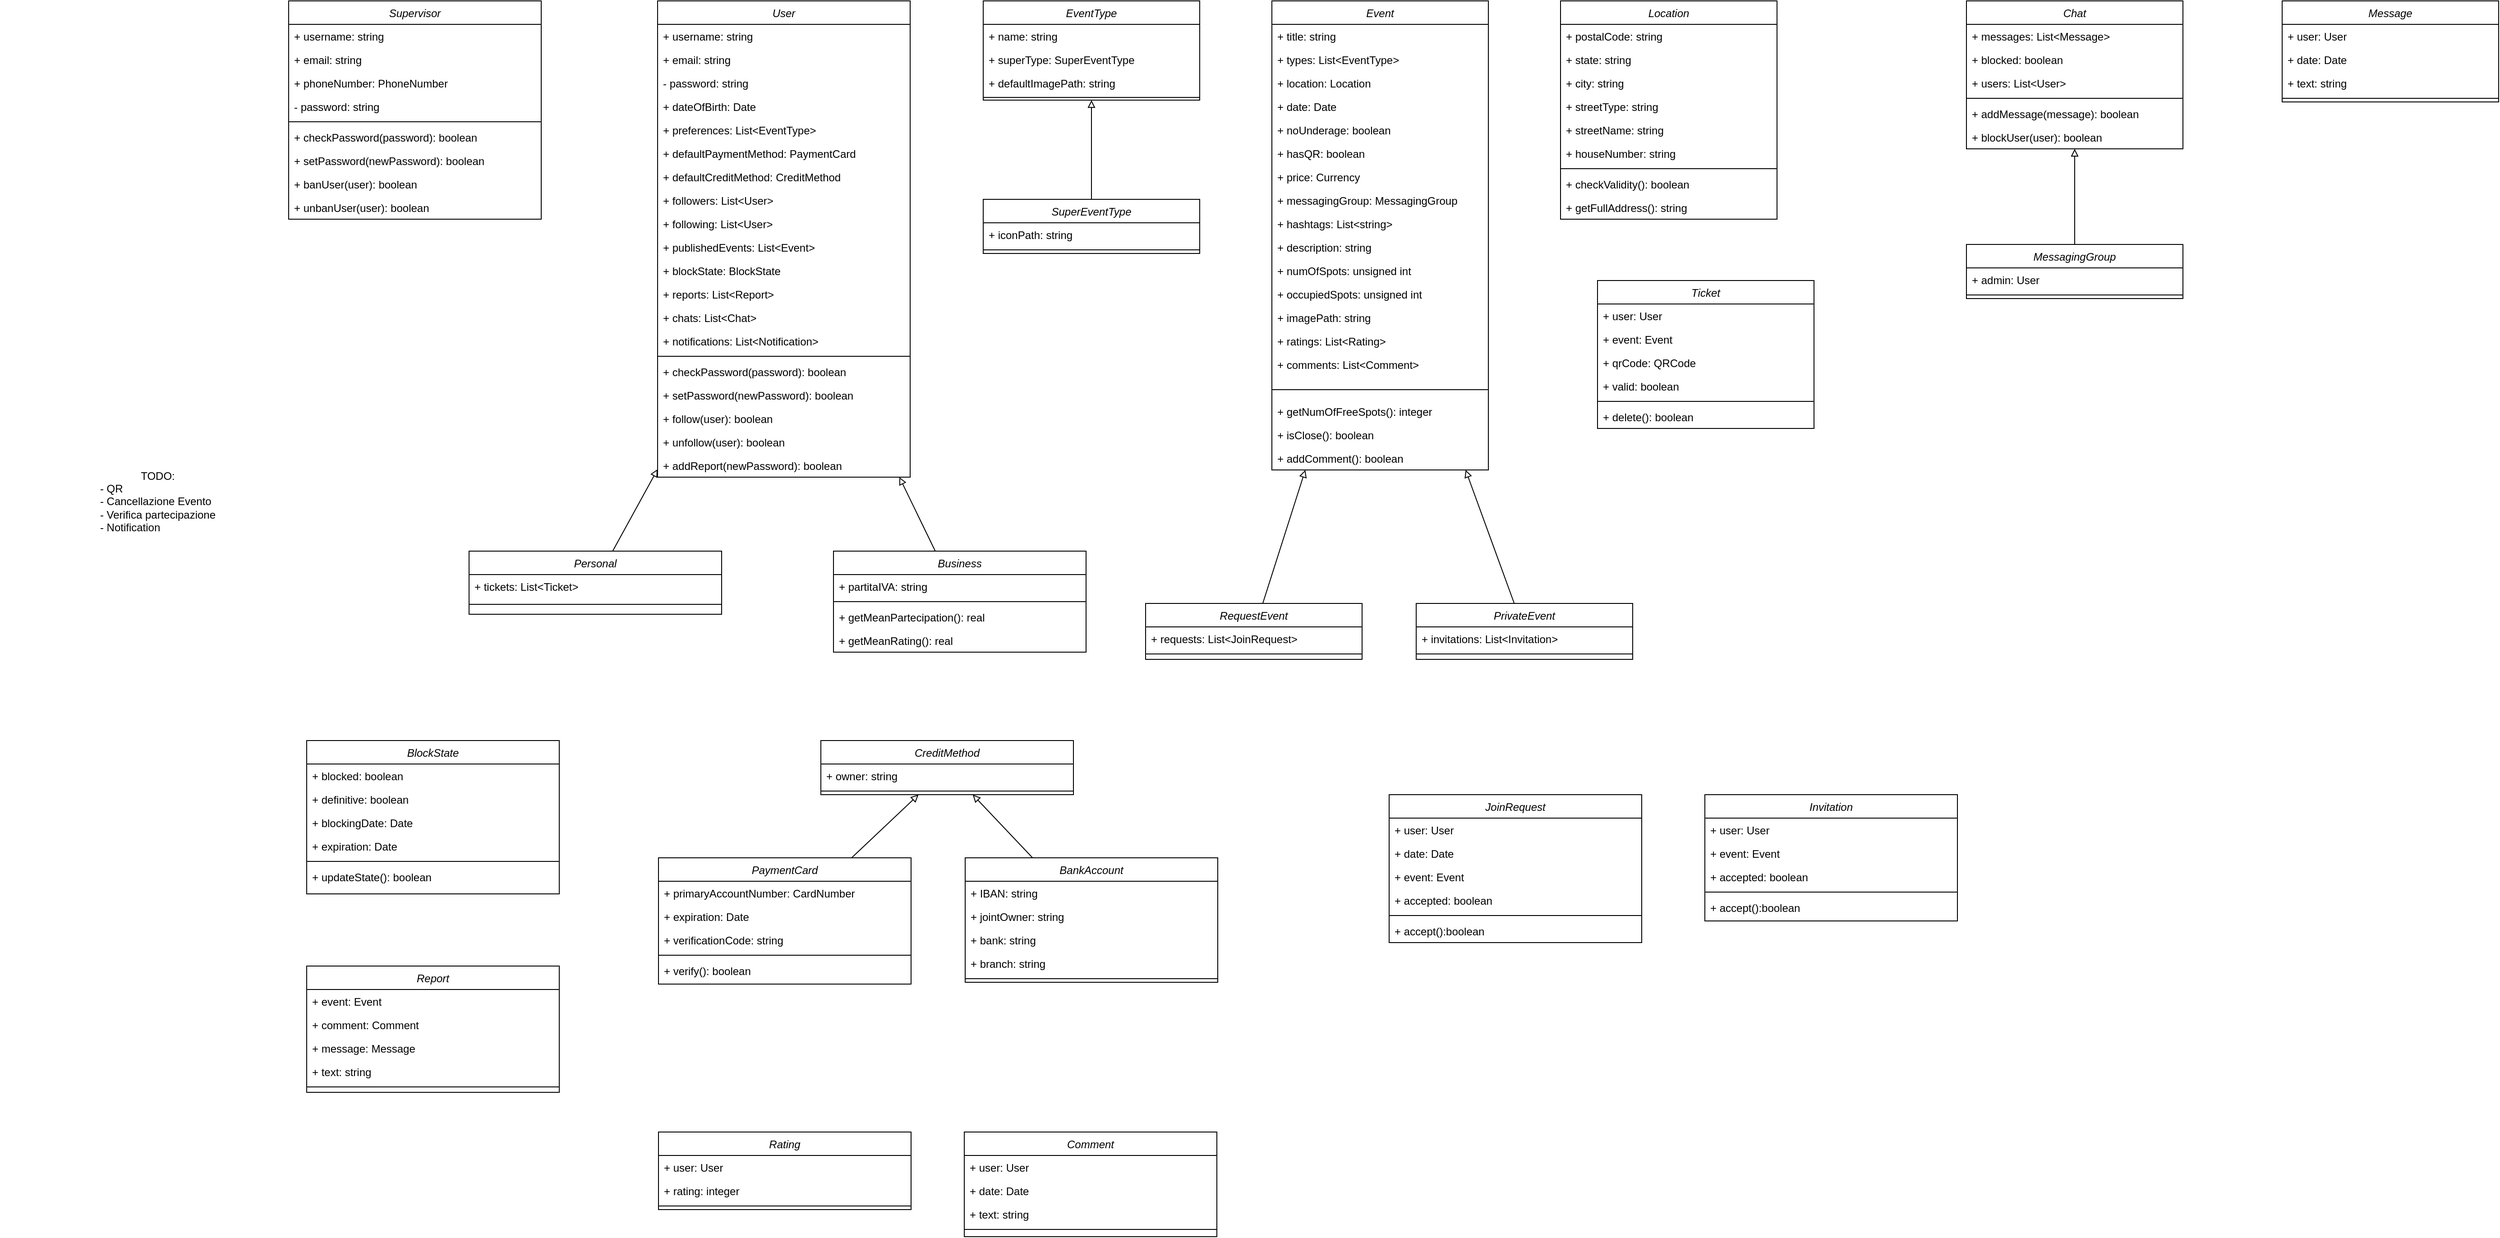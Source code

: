 <mxfile version="20.6.1" type="device"><diagram id="C5RBs43oDa-KdzZeNtuy" name="Page-1"><mxGraphModel dx="2354" dy="952" grid="1" gridSize="10" guides="1" tooltips="1" connect="1" arrows="1" fold="1" page="1" pageScale="1" pageWidth="827" pageHeight="1169" math="0" shadow="0"><root><mxCell id="WIyWlLk6GJQsqaUBKTNV-0"/><mxCell id="WIyWlLk6GJQsqaUBKTNV-1" parent="WIyWlLk6GJQsqaUBKTNV-0"/><mxCell id="zkfFHV4jXpPFQw0GAbJ--0" value="User" style="swimlane;fontStyle=2;align=center;verticalAlign=top;childLayout=stackLayout;horizontal=1;startSize=26;horizontalStack=0;resizeParent=1;resizeLast=0;collapsible=1;marginBottom=0;rounded=0;shadow=0;strokeWidth=1;" parent="WIyWlLk6GJQsqaUBKTNV-1" vertex="1"><mxGeometry x="79" y="80" width="280" height="528" as="geometry"><mxRectangle x="230" y="140" width="160" height="26" as="alternateBounds"/></mxGeometry></mxCell><mxCell id="7_y_cH9neAERSB3zRAGL-97" value="+ username: string" style="text;align=left;verticalAlign=top;spacingLeft=4;spacingRight=4;overflow=hidden;rotatable=0;points=[[0,0.5],[1,0.5]];portConstraint=eastwest;" parent="zkfFHV4jXpPFQw0GAbJ--0" vertex="1"><mxGeometry y="26" width="280" height="26" as="geometry"/></mxCell><mxCell id="zkfFHV4jXpPFQw0GAbJ--2" value="+ email: string " style="text;align=left;verticalAlign=top;spacingLeft=4;spacingRight=4;overflow=hidden;rotatable=0;points=[[0,0.5],[1,0.5]];portConstraint=eastwest;rounded=0;shadow=0;html=0;" parent="zkfFHV4jXpPFQw0GAbJ--0" vertex="1"><mxGeometry y="52" width="280" height="26" as="geometry"/></mxCell><mxCell id="7_y_cH9neAERSB3zRAGL-0" value="- password: string " style="text;align=left;verticalAlign=top;spacingLeft=4;spacingRight=4;overflow=hidden;rotatable=0;points=[[0,0.5],[1,0.5]];portConstraint=eastwest;rounded=0;shadow=0;html=0;" parent="zkfFHV4jXpPFQw0GAbJ--0" vertex="1"><mxGeometry y="78" width="280" height="26" as="geometry"/></mxCell><mxCell id="7_y_cH9neAERSB3zRAGL-2" value="+ dateOfBirth: Date" style="text;align=left;verticalAlign=top;spacingLeft=4;spacingRight=4;overflow=hidden;rotatable=0;points=[[0,0.5],[1,0.5]];portConstraint=eastwest;rounded=0;shadow=0;html=0;" parent="zkfFHV4jXpPFQw0GAbJ--0" vertex="1"><mxGeometry y="104" width="280" height="26" as="geometry"/></mxCell><mxCell id="7_y_cH9neAERSB3zRAGL-4" value="+ preferences: List&lt;EventType&gt;" style="text;align=left;verticalAlign=top;spacingLeft=4;spacingRight=4;overflow=hidden;rotatable=0;points=[[0,0.5],[1,0.5]];portConstraint=eastwest;rounded=0;shadow=0;html=0;" parent="zkfFHV4jXpPFQw0GAbJ--0" vertex="1"><mxGeometry y="130" width="280" height="26" as="geometry"/></mxCell><mxCell id="7_y_cH9neAERSB3zRAGL-3" value="+ defaultPaymentMethod: PaymentCard" style="text;align=left;verticalAlign=top;spacingLeft=4;spacingRight=4;overflow=hidden;rotatable=0;points=[[0,0.5],[1,0.5]];portConstraint=eastwest;rounded=0;shadow=0;html=0;" parent="zkfFHV4jXpPFQw0GAbJ--0" vertex="1"><mxGeometry y="156" width="280" height="26" as="geometry"/></mxCell><mxCell id="7_y_cH9neAERSB3zRAGL-1" value="+ defaultCreditMethod: CreditMethod" style="text;align=left;verticalAlign=top;spacingLeft=4;spacingRight=4;overflow=hidden;rotatable=0;points=[[0,0.5],[1,0.5]];portConstraint=eastwest;rounded=0;shadow=0;html=0;" parent="zkfFHV4jXpPFQw0GAbJ--0" vertex="1"><mxGeometry y="182" width="280" height="26" as="geometry"/></mxCell><mxCell id="RXgNsgyeCWXD4rOQvOt6-160" value="+ followers: List&lt;User&gt;" style="text;align=left;verticalAlign=top;spacingLeft=4;spacingRight=4;overflow=hidden;rotatable=0;points=[[0,0.5],[1,0.5]];portConstraint=eastwest;rounded=0;shadow=0;html=0;" parent="zkfFHV4jXpPFQw0GAbJ--0" vertex="1"><mxGeometry y="208" width="280" height="26" as="geometry"/></mxCell><mxCell id="RXgNsgyeCWXD4rOQvOt6-161" value="+ following: List&lt;User&gt;" style="text;align=left;verticalAlign=top;spacingLeft=4;spacingRight=4;overflow=hidden;rotatable=0;points=[[0,0.5],[1,0.5]];portConstraint=eastwest;rounded=0;shadow=0;html=0;" parent="zkfFHV4jXpPFQw0GAbJ--0" vertex="1"><mxGeometry y="234" width="280" height="26" as="geometry"/></mxCell><mxCell id="7_y_cH9neAERSB3zRAGL-133" value="+ publishedEvents: List&lt;Event&gt;" style="text;align=left;verticalAlign=top;spacingLeft=4;spacingRight=4;overflow=hidden;rotatable=0;points=[[0,0.5],[1,0.5]];portConstraint=eastwest;rounded=0;shadow=0;html=0;" parent="zkfFHV4jXpPFQw0GAbJ--0" vertex="1"><mxGeometry y="260" width="280" height="26" as="geometry"/></mxCell><mxCell id="RXgNsgyeCWXD4rOQvOt6-24" value="+ blockState: BlockState" style="text;align=left;verticalAlign=top;spacingLeft=4;spacingRight=4;overflow=hidden;rotatable=0;points=[[0,0.5],[1,0.5]];portConstraint=eastwest;rounded=0;shadow=0;html=0;" parent="zkfFHV4jXpPFQw0GAbJ--0" vertex="1"><mxGeometry y="286" width="280" height="26" as="geometry"/></mxCell><mxCell id="RXgNsgyeCWXD4rOQvOt6-26" value="+ reports: List&lt;Report&gt;" style="text;align=left;verticalAlign=top;spacingLeft=4;spacingRight=4;overflow=hidden;rotatable=0;points=[[0,0.5],[1,0.5]];portConstraint=eastwest;rounded=0;shadow=0;html=0;" parent="zkfFHV4jXpPFQw0GAbJ--0" vertex="1"><mxGeometry y="312" width="280" height="26" as="geometry"/></mxCell><mxCell id="RXgNsgyeCWXD4rOQvOt6-122" value="+ chats: List&lt;Chat&gt;" style="text;align=left;verticalAlign=top;spacingLeft=4;spacingRight=4;overflow=hidden;rotatable=0;points=[[0,0.5],[1,0.5]];portConstraint=eastwest;rounded=0;shadow=0;html=0;" parent="zkfFHV4jXpPFQw0GAbJ--0" vertex="1"><mxGeometry y="338" width="280" height="26" as="geometry"/></mxCell><mxCell id="RXgNsgyeCWXD4rOQvOt6-157" value="+ notifications: List&lt;Notification&gt;" style="text;align=left;verticalAlign=top;spacingLeft=4;spacingRight=4;overflow=hidden;rotatable=0;points=[[0,0.5],[1,0.5]];portConstraint=eastwest;rounded=0;shadow=0;html=0;" parent="zkfFHV4jXpPFQw0GAbJ--0" vertex="1"><mxGeometry y="364" width="280" height="26" as="geometry"/></mxCell><mxCell id="zkfFHV4jXpPFQw0GAbJ--4" value="" style="line;html=1;strokeWidth=1;align=left;verticalAlign=middle;spacingTop=-1;spacingLeft=3;spacingRight=3;rotatable=0;labelPosition=right;points=[];portConstraint=eastwest;" parent="zkfFHV4jXpPFQw0GAbJ--0" vertex="1"><mxGeometry y="390" width="280" height="8" as="geometry"/></mxCell><mxCell id="RXgNsgyeCWXD4rOQvOt6-0" value="+ checkPassword(password): boolean" style="text;align=left;verticalAlign=top;spacingLeft=4;spacingRight=4;overflow=hidden;rotatable=0;points=[[0,0.5],[1,0.5]];portConstraint=eastwest;rounded=0;shadow=0;html=0;" parent="zkfFHV4jXpPFQw0GAbJ--0" vertex="1"><mxGeometry y="398" width="280" height="26" as="geometry"/></mxCell><mxCell id="RXgNsgyeCWXD4rOQvOt6-1" value="+ setPassword(newPassword): boolean" style="text;align=left;verticalAlign=top;spacingLeft=4;spacingRight=4;overflow=hidden;rotatable=0;points=[[0,0.5],[1,0.5]];portConstraint=eastwest;rounded=0;shadow=0;html=0;" parent="zkfFHV4jXpPFQw0GAbJ--0" vertex="1"><mxGeometry y="424" width="280" height="26" as="geometry"/></mxCell><mxCell id="RXgNsgyeCWXD4rOQvOt6-158" value="+ follow(user): boolean" style="text;align=left;verticalAlign=top;spacingLeft=4;spacingRight=4;overflow=hidden;rotatable=0;points=[[0,0.5],[1,0.5]];portConstraint=eastwest;rounded=0;shadow=0;html=0;" parent="zkfFHV4jXpPFQw0GAbJ--0" vertex="1"><mxGeometry y="450" width="280" height="26" as="geometry"/></mxCell><mxCell id="RXgNsgyeCWXD4rOQvOt6-159" value="+ unfollow(user): boolean" style="text;align=left;verticalAlign=top;spacingLeft=4;spacingRight=4;overflow=hidden;rotatable=0;points=[[0,0.5],[1,0.5]];portConstraint=eastwest;rounded=0;shadow=0;html=0;" parent="zkfFHV4jXpPFQw0GAbJ--0" vertex="1"><mxGeometry y="476" width="280" height="26" as="geometry"/></mxCell><mxCell id="RXgNsgyeCWXD4rOQvOt6-30" value="+ addReport(newPassword): boolean" style="text;align=left;verticalAlign=top;spacingLeft=4;spacingRight=4;overflow=hidden;rotatable=0;points=[[0,0.5],[1,0.5]];portConstraint=eastwest;rounded=0;shadow=0;html=0;" parent="zkfFHV4jXpPFQw0GAbJ--0" vertex="1"><mxGeometry y="502" width="280" height="26" as="geometry"/></mxCell><mxCell id="7_y_cH9neAERSB3zRAGL-16" value="EventType" style="swimlane;fontStyle=2;align=center;verticalAlign=top;childLayout=stackLayout;horizontal=1;startSize=26;horizontalStack=0;resizeParent=1;resizeLast=0;collapsible=1;marginBottom=0;rounded=0;shadow=0;strokeWidth=1;" parent="WIyWlLk6GJQsqaUBKTNV-1" vertex="1"><mxGeometry x="440" y="80" width="240" height="110" as="geometry"><mxRectangle x="430" y="80" width="160" height="26" as="alternateBounds"/></mxGeometry></mxCell><mxCell id="7_y_cH9neAERSB3zRAGL-17" value="+ name: string" style="text;align=left;verticalAlign=top;spacingLeft=4;spacingRight=4;overflow=hidden;rotatable=0;points=[[0,0.5],[1,0.5]];portConstraint=eastwest;" parent="7_y_cH9neAERSB3zRAGL-16" vertex="1"><mxGeometry y="26" width="240" height="26" as="geometry"/></mxCell><mxCell id="7_y_cH9neAERSB3zRAGL-48" value="+ superType: SuperEventType" style="text;align=left;verticalAlign=top;spacingLeft=4;spacingRight=4;overflow=hidden;rotatable=0;points=[[0,0.5],[1,0.5]];portConstraint=eastwest;rounded=0;shadow=0;html=0;" parent="7_y_cH9neAERSB3zRAGL-16" vertex="1"><mxGeometry y="52" width="240" height="26" as="geometry"/></mxCell><mxCell id="RXgNsgyeCWXD4rOQvOt6-2" value="+ defaultImagePath: string" style="text;align=left;verticalAlign=top;spacingLeft=4;spacingRight=4;overflow=hidden;rotatable=0;points=[[0,0.5],[1,0.5]];portConstraint=eastwest;rounded=0;shadow=0;html=0;" parent="7_y_cH9neAERSB3zRAGL-16" vertex="1"><mxGeometry y="78" width="240" height="26" as="geometry"/></mxCell><mxCell id="7_y_cH9neAERSB3zRAGL-24" value="" style="line;html=1;strokeWidth=1;align=left;verticalAlign=middle;spacingTop=-1;spacingLeft=3;spacingRight=3;rotatable=0;labelPosition=right;points=[];portConstraint=eastwest;" parent="7_y_cH9neAERSB3zRAGL-16" vertex="1"><mxGeometry y="104" width="240" height="6" as="geometry"/></mxCell><mxCell id="7_y_cH9neAERSB3zRAGL-26" value="Event" style="swimlane;fontStyle=2;align=center;verticalAlign=top;childLayout=stackLayout;horizontal=1;startSize=26;horizontalStack=0;resizeParent=1;resizeLast=0;collapsible=1;marginBottom=0;rounded=0;shadow=0;strokeWidth=1;" parent="WIyWlLk6GJQsqaUBKTNV-1" vertex="1"><mxGeometry x="760" y="80" width="240" height="520" as="geometry"><mxRectangle x="230" y="140" width="160" height="26" as="alternateBounds"/></mxGeometry></mxCell><mxCell id="7_y_cH9neAERSB3zRAGL-27" value="+ title: string" style="text;align=left;verticalAlign=top;spacingLeft=4;spacingRight=4;overflow=hidden;rotatable=0;points=[[0,0.5],[1,0.5]];portConstraint=eastwest;" parent="7_y_cH9neAERSB3zRAGL-26" vertex="1"><mxGeometry y="26" width="240" height="26" as="geometry"/></mxCell><mxCell id="7_y_cH9neAERSB3zRAGL-28" value="+ types: List&lt;EventType&gt;" style="text;align=left;verticalAlign=top;spacingLeft=4;spacingRight=4;overflow=hidden;rotatable=0;points=[[0,0.5],[1,0.5]];portConstraint=eastwest;rounded=0;shadow=0;html=0;" parent="7_y_cH9neAERSB3zRAGL-26" vertex="1"><mxGeometry y="52" width="240" height="26" as="geometry"/></mxCell><mxCell id="7_y_cH9neAERSB3zRAGL-29" value="+ location: Location" style="text;align=left;verticalAlign=top;spacingLeft=4;spacingRight=4;overflow=hidden;rotatable=0;points=[[0,0.5],[1,0.5]];portConstraint=eastwest;rounded=0;shadow=0;html=0;" parent="7_y_cH9neAERSB3zRAGL-26" vertex="1"><mxGeometry y="78" width="240" height="26" as="geometry"/></mxCell><mxCell id="7_y_cH9neAERSB3zRAGL-30" value="+ date: Date" style="text;align=left;verticalAlign=top;spacingLeft=4;spacingRight=4;overflow=hidden;rotatable=0;points=[[0,0.5],[1,0.5]];portConstraint=eastwest;rounded=0;shadow=0;html=0;" parent="7_y_cH9neAERSB3zRAGL-26" vertex="1"><mxGeometry y="104" width="240" height="26" as="geometry"/></mxCell><mxCell id="7_y_cH9neAERSB3zRAGL-31" value="+ noUnderage: boolean" style="text;align=left;verticalAlign=top;spacingLeft=4;spacingRight=4;overflow=hidden;rotatable=0;points=[[0,0.5],[1,0.5]];portConstraint=eastwest;rounded=0;shadow=0;html=0;" parent="7_y_cH9neAERSB3zRAGL-26" vertex="1"><mxGeometry y="130" width="240" height="26" as="geometry"/></mxCell><mxCell id="RXgNsgyeCWXD4rOQvOt6-152" value="+ hasQR: boolean" style="text;align=left;verticalAlign=top;spacingLeft=4;spacingRight=4;overflow=hidden;rotatable=0;points=[[0,0.5],[1,0.5]];portConstraint=eastwest;rounded=0;shadow=0;html=0;" parent="7_y_cH9neAERSB3zRAGL-26" vertex="1"><mxGeometry y="156" width="240" height="26" as="geometry"/></mxCell><mxCell id="7_y_cH9neAERSB3zRAGL-32" value="+ price: Currency" style="text;align=left;verticalAlign=top;spacingLeft=4;spacingRight=4;overflow=hidden;rotatable=0;points=[[0,0.5],[1,0.5]];portConstraint=eastwest;rounded=0;shadow=0;html=0;" parent="7_y_cH9neAERSB3zRAGL-26" vertex="1"><mxGeometry y="182" width="240" height="26" as="geometry"/></mxCell><mxCell id="7_y_cH9neAERSB3zRAGL-160" value="+ messagingGroup: MessagingGroup" style="text;align=left;verticalAlign=top;spacingLeft=4;spacingRight=4;overflow=hidden;rotatable=0;points=[[0,0.5],[1,0.5]];portConstraint=eastwest;rounded=0;shadow=0;html=0;" parent="7_y_cH9neAERSB3zRAGL-26" vertex="1"><mxGeometry y="208" width="240" height="26" as="geometry"/></mxCell><mxCell id="7_y_cH9neAERSB3zRAGL-171" value="+ hashtags: List&lt;string&gt;" style="text;align=left;verticalAlign=top;spacingLeft=4;spacingRight=4;overflow=hidden;rotatable=0;points=[[0,0.5],[1,0.5]];portConstraint=eastwest;rounded=0;shadow=0;html=0;" parent="7_y_cH9neAERSB3zRAGL-26" vertex="1"><mxGeometry y="234" width="240" height="26" as="geometry"/></mxCell><mxCell id="7_y_cH9neAERSB3zRAGL-172" value="+ description: string" style="text;align=left;verticalAlign=top;spacingLeft=4;spacingRight=4;overflow=hidden;rotatable=0;points=[[0,0.5],[1,0.5]];portConstraint=eastwest;rounded=0;shadow=0;html=0;" parent="7_y_cH9neAERSB3zRAGL-26" vertex="1"><mxGeometry y="260" width="240" height="26" as="geometry"/></mxCell><mxCell id="7_y_cH9neAERSB3zRAGL-173" value="+ numOfSpots: unsigned int" style="text;align=left;verticalAlign=top;spacingLeft=4;spacingRight=4;overflow=hidden;rotatable=0;points=[[0,0.5],[1,0.5]];portConstraint=eastwest;rounded=0;shadow=0;html=0;" parent="7_y_cH9neAERSB3zRAGL-26" vertex="1"><mxGeometry y="286" width="240" height="26" as="geometry"/></mxCell><mxCell id="7_y_cH9neAERSB3zRAGL-174" value="+ occupiedSpots: unsigned int" style="text;align=left;verticalAlign=top;spacingLeft=4;spacingRight=4;overflow=hidden;rotatable=0;points=[[0,0.5],[1,0.5]];portConstraint=eastwest;rounded=0;shadow=0;html=0;" parent="7_y_cH9neAERSB3zRAGL-26" vertex="1"><mxGeometry y="312" width="240" height="26" as="geometry"/></mxCell><mxCell id="RXgNsgyeCWXD4rOQvOt6-6" value="+ imagePath: string" style="text;align=left;verticalAlign=top;spacingLeft=4;spacingRight=4;overflow=hidden;rotatable=0;points=[[0,0.5],[1,0.5]];portConstraint=eastwest;rounded=0;shadow=0;html=0;" parent="7_y_cH9neAERSB3zRAGL-26" vertex="1"><mxGeometry y="338" width="240" height="26" as="geometry"/></mxCell><mxCell id="RXgNsgyeCWXD4rOQvOt6-10" value="+ ratings: List&lt;Rating&gt;" style="text;align=left;verticalAlign=top;spacingLeft=4;spacingRight=4;overflow=hidden;rotatable=0;points=[[0,0.5],[1,0.5]];portConstraint=eastwest;rounded=0;shadow=0;html=0;" parent="7_y_cH9neAERSB3zRAGL-26" vertex="1"><mxGeometry y="364" width="240" height="26" as="geometry"/></mxCell><mxCell id="RXgNsgyeCWXD4rOQvOt6-11" value="+ comments: List&lt;Comment&gt;" style="text;align=left;verticalAlign=top;spacingLeft=4;spacingRight=4;overflow=hidden;rotatable=0;points=[[0,0.5],[1,0.5]];portConstraint=eastwest;rounded=0;shadow=0;html=0;" parent="7_y_cH9neAERSB3zRAGL-26" vertex="1"><mxGeometry y="390" width="240" height="30" as="geometry"/></mxCell><mxCell id="7_y_cH9neAERSB3zRAGL-34" value="" style="line;html=1;strokeWidth=1;align=left;verticalAlign=middle;spacingTop=-1;spacingLeft=3;spacingRight=3;rotatable=0;labelPosition=right;points=[];portConstraint=eastwest;" parent="7_y_cH9neAERSB3zRAGL-26" vertex="1"><mxGeometry y="420" width="240" height="22" as="geometry"/></mxCell><mxCell id="7_y_cH9neAERSB3zRAGL-196" value="+ getNumOfFreeSpots(): integer" style="text;align=left;verticalAlign=top;spacingLeft=4;spacingRight=4;overflow=hidden;rotatable=0;points=[[0,0.5],[1,0.5]];portConstraint=eastwest;" parent="7_y_cH9neAERSB3zRAGL-26" vertex="1"><mxGeometry y="442" width="240" height="26" as="geometry"/></mxCell><mxCell id="7_y_cH9neAERSB3zRAGL-198" value="+ isClose(): boolean" style="text;align=left;verticalAlign=top;spacingLeft=4;spacingRight=4;overflow=hidden;rotatable=0;points=[[0,0.5],[1,0.5]];portConstraint=eastwest;" parent="7_y_cH9neAERSB3zRAGL-26" vertex="1"><mxGeometry y="468" width="240" height="26" as="geometry"/></mxCell><mxCell id="RXgNsgyeCWXD4rOQvOt6-142" value="+ addComment(): boolean" style="text;align=left;verticalAlign=top;spacingLeft=4;spacingRight=4;overflow=hidden;rotatable=0;points=[[0,0.5],[1,0.5]];portConstraint=eastwest;" parent="7_y_cH9neAERSB3zRAGL-26" vertex="1"><mxGeometry y="494" width="240" height="26" as="geometry"/></mxCell><mxCell id="7_y_cH9neAERSB3zRAGL-50" value="SuperEventType" style="swimlane;fontStyle=2;align=center;verticalAlign=top;childLayout=stackLayout;horizontal=1;startSize=26;horizontalStack=0;resizeParent=1;resizeLast=0;collapsible=1;marginBottom=0;rounded=0;shadow=0;strokeWidth=1;" parent="WIyWlLk6GJQsqaUBKTNV-1" vertex="1"><mxGeometry x="440" y="300" width="240" height="60" as="geometry"><mxRectangle x="440" y="300" width="160" height="26" as="alternateBounds"/></mxGeometry></mxCell><mxCell id="RXgNsgyeCWXD4rOQvOt6-5" value="+ iconPath: string" style="text;align=left;verticalAlign=top;spacingLeft=4;spacingRight=4;overflow=hidden;rotatable=0;points=[[0,0.5],[1,0.5]];portConstraint=eastwest;rounded=0;shadow=0;html=0;" parent="7_y_cH9neAERSB3zRAGL-50" vertex="1"><mxGeometry y="26" width="240" height="26" as="geometry"/></mxCell><mxCell id="7_y_cH9neAERSB3zRAGL-53" value="" style="line;html=1;strokeWidth=1;align=left;verticalAlign=middle;spacingTop=-1;spacingLeft=3;spacingRight=3;rotatable=0;labelPosition=right;points=[];portConstraint=eastwest;" parent="7_y_cH9neAERSB3zRAGL-50" vertex="1"><mxGeometry y="52" width="240" height="8" as="geometry"/></mxCell><mxCell id="7_y_cH9neAERSB3zRAGL-55" value="" style="endArrow=block;html=1;rounded=0;entryX=0.5;entryY=1;entryDx=0;entryDy=0;exitX=0.5;exitY=0;exitDx=0;exitDy=0;endFill=0;" parent="WIyWlLk6GJQsqaUBKTNV-1" source="7_y_cH9neAERSB3zRAGL-50" target="7_y_cH9neAERSB3zRAGL-16" edge="1"><mxGeometry width="50" height="50" relative="1" as="geometry"><mxPoint x="520" y="440" as="sourcePoint"/><mxPoint x="570" y="390" as="targetPoint"/></mxGeometry></mxCell><mxCell id="7_y_cH9neAERSB3zRAGL-148" value="" style="rounded=0;orthogonalLoop=1;jettySize=auto;html=1;endArrow=block;endFill=0;" parent="WIyWlLk6GJQsqaUBKTNV-1" source="7_y_cH9neAERSB3zRAGL-100" target="zkfFHV4jXpPFQw0GAbJ--0" edge="1"><mxGeometry relative="1" as="geometry"><mxPoint x="210.6" y="347.974" as="targetPoint"/></mxGeometry></mxCell><mxCell id="7_y_cH9neAERSB3zRAGL-100" value="Personal" style="swimlane;fontStyle=2;align=center;verticalAlign=top;childLayout=stackLayout;horizontal=1;startSize=26;horizontalStack=0;resizeParent=1;resizeLast=0;collapsible=1;marginBottom=0;rounded=0;shadow=0;strokeWidth=1;" parent="WIyWlLk6GJQsqaUBKTNV-1" vertex="1"><mxGeometry x="-130" y="690" width="280" height="70" as="geometry"><mxRectangle x="230" y="140" width="160" height="26" as="alternateBounds"/></mxGeometry></mxCell><mxCell id="7_y_cH9neAERSB3zRAGL-132" value="+ tickets: List&lt;Ticket&gt;" style="text;align=left;verticalAlign=top;spacingLeft=4;spacingRight=4;overflow=hidden;rotatable=0;points=[[0,0.5],[1,0.5]];portConstraint=eastwest;rounded=0;shadow=0;html=0;" parent="7_y_cH9neAERSB3zRAGL-100" vertex="1"><mxGeometry y="26" width="280" height="26" as="geometry"/></mxCell><mxCell id="7_y_cH9neAERSB3zRAGL-108" value="" style="line;html=1;strokeWidth=1;align=left;verticalAlign=middle;spacingTop=-1;spacingLeft=3;spacingRight=3;rotatable=0;labelPosition=right;points=[];portConstraint=eastwest;" parent="7_y_cH9neAERSB3zRAGL-100" vertex="1"><mxGeometry y="52" width="280" height="14" as="geometry"/></mxCell><mxCell id="7_y_cH9neAERSB3zRAGL-149" style="edgeStyle=none;rounded=0;orthogonalLoop=1;jettySize=auto;html=1;endArrow=block;endFill=0;" parent="WIyWlLk6GJQsqaUBKTNV-1" source="7_y_cH9neAERSB3zRAGL-116" target="zkfFHV4jXpPFQw0GAbJ--0" edge="1"><mxGeometry relative="1" as="geometry"><mxPoint x="224.93" y="348" as="targetPoint"/></mxGeometry></mxCell><mxCell id="7_y_cH9neAERSB3zRAGL-116" value="Business" style="swimlane;fontStyle=2;align=center;verticalAlign=top;childLayout=stackLayout;horizontal=1;startSize=26;horizontalStack=0;resizeParent=1;resizeLast=0;collapsible=1;marginBottom=0;rounded=0;shadow=0;strokeWidth=1;" parent="WIyWlLk6GJQsqaUBKTNV-1" vertex="1"><mxGeometry x="274" y="690" width="280" height="112" as="geometry"><mxRectangle x="230" y="140" width="160" height="26" as="alternateBounds"/></mxGeometry></mxCell><mxCell id="7_y_cH9neAERSB3zRAGL-141" value="+ partitaIVA: string" style="text;align=left;verticalAlign=top;spacingLeft=4;spacingRight=4;overflow=hidden;rotatable=0;points=[[0,0.5],[1,0.5]];portConstraint=eastwest;rounded=0;shadow=0;html=0;" parent="7_y_cH9neAERSB3zRAGL-116" vertex="1"><mxGeometry y="26" width="280" height="26" as="geometry"/></mxCell><mxCell id="7_y_cH9neAERSB3zRAGL-124" value="" style="line;html=1;strokeWidth=1;align=left;verticalAlign=middle;spacingTop=-1;spacingLeft=3;spacingRight=3;rotatable=0;labelPosition=right;points=[];portConstraint=eastwest;" parent="7_y_cH9neAERSB3zRAGL-116" vertex="1"><mxGeometry y="52" width="280" height="8" as="geometry"/></mxCell><mxCell id="7_y_cH9neAERSB3zRAGL-131" value="+ getMeanPartecipation(): real" style="text;align=left;verticalAlign=top;spacingLeft=4;spacingRight=4;overflow=hidden;rotatable=0;points=[[0,0.5],[1,0.5]];portConstraint=eastwest;rounded=0;shadow=0;html=0;" parent="7_y_cH9neAERSB3zRAGL-116" vertex="1"><mxGeometry y="60" width="280" height="26" as="geometry"/></mxCell><mxCell id="7_y_cH9neAERSB3zRAGL-140" value="+ getMeanRating(): real" style="text;align=left;verticalAlign=top;spacingLeft=4;spacingRight=4;overflow=hidden;rotatable=0;points=[[0,0.5],[1,0.5]];portConstraint=eastwest;rounded=0;shadow=0;html=0;" parent="7_y_cH9neAERSB3zRAGL-116" vertex="1"><mxGeometry y="86" width="280" height="26" as="geometry"/></mxCell><mxCell id="7_y_cH9neAERSB3zRAGL-150" value="Location" style="swimlane;fontStyle=2;align=center;verticalAlign=top;childLayout=stackLayout;horizontal=1;startSize=26;horizontalStack=0;resizeParent=1;resizeLast=0;collapsible=1;marginBottom=0;rounded=0;shadow=0;strokeWidth=1;" parent="WIyWlLk6GJQsqaUBKTNV-1" vertex="1"><mxGeometry x="1080" y="80" width="240" height="242" as="geometry"><mxRectangle x="230" y="140" width="160" height="26" as="alternateBounds"/></mxGeometry></mxCell><mxCell id="7_y_cH9neAERSB3zRAGL-151" value="+ postalCode: string" style="text;align=left;verticalAlign=top;spacingLeft=4;spacingRight=4;overflow=hidden;rotatable=0;points=[[0,0.5],[1,0.5]];portConstraint=eastwest;" parent="7_y_cH9neAERSB3zRAGL-150" vertex="1"><mxGeometry y="26" width="240" height="26" as="geometry"/></mxCell><mxCell id="RXgNsgyeCWXD4rOQvOt6-7" value="+ state: string" style="text;align=left;verticalAlign=top;spacingLeft=4;spacingRight=4;overflow=hidden;rotatable=0;points=[[0,0.5],[1,0.5]];portConstraint=eastwest;" parent="7_y_cH9neAERSB3zRAGL-150" vertex="1"><mxGeometry y="52" width="240" height="26" as="geometry"/></mxCell><mxCell id="7_y_cH9neAERSB3zRAGL-152" value="+ city: string" style="text;align=left;verticalAlign=top;spacingLeft=4;spacingRight=4;overflow=hidden;rotatable=0;points=[[0,0.5],[1,0.5]];portConstraint=eastwest;rounded=0;shadow=0;html=0;" parent="7_y_cH9neAERSB3zRAGL-150" vertex="1"><mxGeometry y="78" width="240" height="26" as="geometry"/></mxCell><mxCell id="7_y_cH9neAERSB3zRAGL-153" value="+ streetType: string" style="text;align=left;verticalAlign=top;spacingLeft=4;spacingRight=4;overflow=hidden;rotatable=0;points=[[0,0.5],[1,0.5]];portConstraint=eastwest;rounded=0;shadow=0;html=0;" parent="7_y_cH9neAERSB3zRAGL-150" vertex="1"><mxGeometry y="104" width="240" height="26" as="geometry"/></mxCell><mxCell id="7_y_cH9neAERSB3zRAGL-154" value="+ streetName: string " style="text;align=left;verticalAlign=top;spacingLeft=4;spacingRight=4;overflow=hidden;rotatable=0;points=[[0,0.5],[1,0.5]];portConstraint=eastwest;rounded=0;shadow=0;html=0;" parent="7_y_cH9neAERSB3zRAGL-150" vertex="1"><mxGeometry y="130" width="240" height="26" as="geometry"/></mxCell><mxCell id="7_y_cH9neAERSB3zRAGL-155" value="+ houseNumber: string" style="text;align=left;verticalAlign=top;spacingLeft=4;spacingRight=4;overflow=hidden;rotatable=0;points=[[0,0.5],[1,0.5]];portConstraint=eastwest;rounded=0;shadow=0;html=0;" parent="7_y_cH9neAERSB3zRAGL-150" vertex="1"><mxGeometry y="156" width="240" height="26" as="geometry"/></mxCell><mxCell id="7_y_cH9neAERSB3zRAGL-158" value="" style="line;html=1;strokeWidth=1;align=left;verticalAlign=middle;spacingTop=-1;spacingLeft=3;spacingRight=3;rotatable=0;labelPosition=right;points=[];portConstraint=eastwest;" parent="7_y_cH9neAERSB3zRAGL-150" vertex="1"><mxGeometry y="182" width="240" height="8" as="geometry"/></mxCell><mxCell id="RXgNsgyeCWXD4rOQvOt6-9" value="+ checkValidity(): boolean" style="text;align=left;verticalAlign=top;spacingLeft=4;spacingRight=4;overflow=hidden;rotatable=0;points=[[0,0.5],[1,0.5]];portConstraint=eastwest;rounded=0;shadow=0;html=0;" parent="7_y_cH9neAERSB3zRAGL-150" vertex="1"><mxGeometry y="190" width="240" height="26" as="geometry"/></mxCell><mxCell id="RXgNsgyeCWXD4rOQvOt6-156" value="+ getFullAddress(): string" style="text;align=left;verticalAlign=top;spacingLeft=4;spacingRight=4;overflow=hidden;rotatable=0;points=[[0,0.5],[1,0.5]];portConstraint=eastwest;rounded=0;shadow=0;html=0;" parent="7_y_cH9neAERSB3zRAGL-150" vertex="1"><mxGeometry y="216" width="240" height="26" as="geometry"/></mxCell><mxCell id="RXgNsgyeCWXD4rOQvOt6-130" style="edgeStyle=none;rounded=0;orthogonalLoop=1;jettySize=auto;html=1;fontColor=default;endArrow=block;endFill=0;" parent="WIyWlLk6GJQsqaUBKTNV-1" source="7_y_cH9neAERSB3zRAGL-161" target="RXgNsgyeCWXD4rOQvOt6-112" edge="1"><mxGeometry relative="1" as="geometry"/></mxCell><mxCell id="7_y_cH9neAERSB3zRAGL-161" value="MessagingGroup" style="swimlane;fontStyle=2;align=center;verticalAlign=top;childLayout=stackLayout;horizontal=1;startSize=26;horizontalStack=0;resizeParent=1;resizeLast=0;collapsible=1;marginBottom=0;rounded=0;shadow=0;strokeWidth=1;" parent="WIyWlLk6GJQsqaUBKTNV-1" vertex="1"><mxGeometry x="1530" y="350" width="240" height="60" as="geometry"><mxRectangle x="230" y="140" width="160" height="26" as="alternateBounds"/></mxGeometry></mxCell><mxCell id="RXgNsgyeCWXD4rOQvOt6-133" value="+ admin: User" style="text;align=left;verticalAlign=top;spacingLeft=4;spacingRight=4;overflow=hidden;rotatable=0;points=[[0,0.5],[1,0.5]];portConstraint=eastwest;" parent="7_y_cH9neAERSB3zRAGL-161" vertex="1"><mxGeometry y="26" width="240" height="26" as="geometry"/></mxCell><mxCell id="7_y_cH9neAERSB3zRAGL-169" value="" style="line;html=1;strokeWidth=1;align=left;verticalAlign=middle;spacingTop=-1;spacingLeft=3;spacingRight=3;rotatable=0;labelPosition=right;points=[];portConstraint=eastwest;" parent="7_y_cH9neAERSB3zRAGL-161" vertex="1"><mxGeometry y="52" width="240" height="8" as="geometry"/></mxCell><mxCell id="RXgNsgyeCWXD4rOQvOt6-50" style="rounded=0;orthogonalLoop=1;jettySize=auto;html=1;endArrow=block;endFill=0;" parent="WIyWlLk6GJQsqaUBKTNV-1" source="7_y_cH9neAERSB3zRAGL-200" target="7_y_cH9neAERSB3zRAGL-26" edge="1"><mxGeometry relative="1" as="geometry"/></mxCell><mxCell id="7_y_cH9neAERSB3zRAGL-200" value="RequestEvent" style="swimlane;fontStyle=2;align=center;verticalAlign=top;childLayout=stackLayout;horizontal=1;startSize=26;horizontalStack=0;resizeParent=1;resizeLast=0;collapsible=1;marginBottom=0;rounded=0;shadow=0;strokeWidth=1;" parent="WIyWlLk6GJQsqaUBKTNV-1" vertex="1"><mxGeometry x="620" y="748" width="240" height="62" as="geometry"><mxRectangle x="230" y="140" width="160" height="26" as="alternateBounds"/></mxGeometry></mxCell><mxCell id="RXgNsgyeCWXD4rOQvOt6-102" value="+ requests: List&lt;JoinRequest&gt;" style="text;align=left;verticalAlign=top;spacingLeft=4;spacingRight=4;overflow=hidden;rotatable=0;points=[[0,0.5],[1,0.5]];portConstraint=eastwest;" parent="7_y_cH9neAERSB3zRAGL-200" vertex="1"><mxGeometry y="26" width="240" height="26" as="geometry"/></mxCell><mxCell id="7_y_cH9neAERSB3zRAGL-208" value="" style="line;html=1;strokeWidth=1;align=left;verticalAlign=middle;spacingTop=-1;spacingLeft=3;spacingRight=3;rotatable=0;labelPosition=right;points=[];portConstraint=eastwest;" parent="7_y_cH9neAERSB3zRAGL-200" vertex="1"><mxGeometry y="52" width="240" height="8" as="geometry"/></mxCell><mxCell id="RXgNsgyeCWXD4rOQvOt6-51" style="edgeStyle=none;rounded=0;orthogonalLoop=1;jettySize=auto;html=1;endArrow=block;endFill=0;" parent="WIyWlLk6GJQsqaUBKTNV-1" source="7_y_cH9neAERSB3zRAGL-210" target="7_y_cH9neAERSB3zRAGL-26" edge="1"><mxGeometry relative="1" as="geometry"/></mxCell><mxCell id="7_y_cH9neAERSB3zRAGL-210" value="PrivateEvent" style="swimlane;fontStyle=2;align=center;verticalAlign=top;childLayout=stackLayout;horizontal=1;startSize=26;horizontalStack=0;resizeParent=1;resizeLast=0;collapsible=1;marginBottom=0;rounded=0;shadow=0;strokeWidth=1;" parent="WIyWlLk6GJQsqaUBKTNV-1" vertex="1"><mxGeometry x="920" y="748" width="240" height="62" as="geometry"><mxRectangle x="230" y="140" width="160" height="26" as="alternateBounds"/></mxGeometry></mxCell><mxCell id="RXgNsgyeCWXD4rOQvOt6-111" value="+ invitations: List&lt;Invitation&gt;" style="text;align=left;verticalAlign=top;spacingLeft=4;spacingRight=4;overflow=hidden;rotatable=0;points=[[0,0.5],[1,0.5]];portConstraint=eastwest;" parent="7_y_cH9neAERSB3zRAGL-210" vertex="1"><mxGeometry y="26" width="240" height="26" as="geometry"/></mxCell><mxCell id="7_y_cH9neAERSB3zRAGL-218" value="" style="line;html=1;strokeWidth=1;align=left;verticalAlign=middle;spacingTop=-1;spacingLeft=3;spacingRight=3;rotatable=0;labelPosition=right;points=[];portConstraint=eastwest;" parent="7_y_cH9neAERSB3zRAGL-210" vertex="1"><mxGeometry y="52" width="240" height="8" as="geometry"/></mxCell><mxCell id="RXgNsgyeCWXD4rOQvOt6-12" value="Supervisor" style="swimlane;fontStyle=2;align=center;verticalAlign=top;childLayout=stackLayout;horizontal=1;startSize=26;horizontalStack=0;resizeParent=1;resizeLast=0;collapsible=1;marginBottom=0;rounded=0;shadow=0;strokeWidth=1;" parent="WIyWlLk6GJQsqaUBKTNV-1" vertex="1"><mxGeometry x="-330" y="80" width="280" height="242" as="geometry"><mxRectangle x="230" y="140" width="160" height="26" as="alternateBounds"/></mxGeometry></mxCell><mxCell id="RXgNsgyeCWXD4rOQvOt6-13" value="+ username: string" style="text;align=left;verticalAlign=top;spacingLeft=4;spacingRight=4;overflow=hidden;rotatable=0;points=[[0,0.5],[1,0.5]];portConstraint=eastwest;" parent="RXgNsgyeCWXD4rOQvOt6-12" vertex="1"><mxGeometry y="26" width="280" height="26" as="geometry"/></mxCell><mxCell id="RXgNsgyeCWXD4rOQvOt6-14" value="+ email: string " style="text;align=left;verticalAlign=top;spacingLeft=4;spacingRight=4;overflow=hidden;rotatable=0;points=[[0,0.5],[1,0.5]];portConstraint=eastwest;rounded=0;shadow=0;html=0;" parent="RXgNsgyeCWXD4rOQvOt6-12" vertex="1"><mxGeometry y="52" width="280" height="26" as="geometry"/></mxCell><mxCell id="RXgNsgyeCWXD4rOQvOt6-16" value="+ phoneNumber: PhoneNumber" style="text;align=left;verticalAlign=top;spacingLeft=4;spacingRight=4;overflow=hidden;rotatable=0;points=[[0,0.5],[1,0.5]];portConstraint=eastwest;rounded=0;shadow=0;html=0;" parent="RXgNsgyeCWXD4rOQvOt6-12" vertex="1"><mxGeometry y="78" width="280" height="26" as="geometry"/></mxCell><mxCell id="RXgNsgyeCWXD4rOQvOt6-15" value="- password: string " style="text;align=left;verticalAlign=top;spacingLeft=4;spacingRight=4;overflow=hidden;rotatable=0;points=[[0,0.5],[1,0.5]];portConstraint=eastwest;rounded=0;shadow=0;html=0;" parent="RXgNsgyeCWXD4rOQvOt6-12" vertex="1"><mxGeometry y="104" width="280" height="26" as="geometry"/></mxCell><mxCell id="RXgNsgyeCWXD4rOQvOt6-21" value="" style="line;html=1;strokeWidth=1;align=left;verticalAlign=middle;spacingTop=-1;spacingLeft=3;spacingRight=3;rotatable=0;labelPosition=right;points=[];portConstraint=eastwest;" parent="RXgNsgyeCWXD4rOQvOt6-12" vertex="1"><mxGeometry y="130" width="280" height="8" as="geometry"/></mxCell><mxCell id="RXgNsgyeCWXD4rOQvOt6-22" value="+ checkPassword(password): boolean" style="text;align=left;verticalAlign=top;spacingLeft=4;spacingRight=4;overflow=hidden;rotatable=0;points=[[0,0.5],[1,0.5]];portConstraint=eastwest;rounded=0;shadow=0;html=0;" parent="RXgNsgyeCWXD4rOQvOt6-12" vertex="1"><mxGeometry y="138" width="280" height="26" as="geometry"/></mxCell><mxCell id="RXgNsgyeCWXD4rOQvOt6-23" value="+ setPassword(newPassword): boolean" style="text;align=left;verticalAlign=top;spacingLeft=4;spacingRight=4;overflow=hidden;rotatable=0;points=[[0,0.5],[1,0.5]];portConstraint=eastwest;rounded=0;shadow=0;html=0;" parent="RXgNsgyeCWXD4rOQvOt6-12" vertex="1"><mxGeometry y="164" width="280" height="26" as="geometry"/></mxCell><mxCell id="RXgNsgyeCWXD4rOQvOt6-162" value="+ banUser(user): boolean" style="text;align=left;verticalAlign=top;spacingLeft=4;spacingRight=4;overflow=hidden;rotatable=0;points=[[0,0.5],[1,0.5]];portConstraint=eastwest;rounded=0;shadow=0;html=0;" parent="RXgNsgyeCWXD4rOQvOt6-12" vertex="1"><mxGeometry y="190" width="280" height="26" as="geometry"/></mxCell><mxCell id="RXgNsgyeCWXD4rOQvOt6-163" value="+ unbanUser(user): boolean" style="text;align=left;verticalAlign=top;spacingLeft=4;spacingRight=4;overflow=hidden;rotatable=0;points=[[0,0.5],[1,0.5]];portConstraint=eastwest;rounded=0;shadow=0;html=0;" parent="RXgNsgyeCWXD4rOQvOt6-12" vertex="1"><mxGeometry y="216" width="280" height="26" as="geometry"/></mxCell><mxCell id="RXgNsgyeCWXD4rOQvOt6-29" value="TODO:&lt;br&gt;&lt;div style=&quot;text-align: left;&quot;&gt;&lt;span style=&quot;background-color: initial;&quot;&gt;- QR&lt;/span&gt;&lt;/div&gt;&lt;div style=&quot;text-align: left;&quot;&gt;&lt;span style=&quot;background-color: initial;&quot;&gt;- Cancellazione Evento&lt;/span&gt;&lt;/div&gt;&lt;div style=&quot;text-align: left;&quot;&gt;&lt;span style=&quot;background-color: initial;&quot;&gt;- Verifica partecipazione&lt;/span&gt;&lt;/div&gt;&lt;div style=&quot;text-align: left;&quot;&gt;&lt;span style=&quot;background-color: initial;&quot;&gt;- Notification&lt;/span&gt;&lt;/div&gt;" style="text;html=1;strokeColor=none;fillColor=none;align=center;verticalAlign=middle;whiteSpace=wrap;rounded=0;" parent="WIyWlLk6GJQsqaUBKTNV-1" vertex="1"><mxGeometry x="-650" y="620" width="350" height="30" as="geometry"/></mxCell><mxCell id="RXgNsgyeCWXD4rOQvOt6-31" value="BlockState" style="swimlane;fontStyle=2;align=center;verticalAlign=top;childLayout=stackLayout;horizontal=1;startSize=26;horizontalStack=0;resizeParent=1;resizeLast=0;collapsible=1;marginBottom=0;rounded=0;shadow=0;strokeWidth=1;" parent="WIyWlLk6GJQsqaUBKTNV-1" vertex="1"><mxGeometry x="-310" y="900" width="280" height="170" as="geometry"><mxRectangle x="230" y="140" width="160" height="26" as="alternateBounds"/></mxGeometry></mxCell><mxCell id="RXgNsgyeCWXD4rOQvOt6-32" value="+ blocked: boolean" style="text;align=left;verticalAlign=top;spacingLeft=4;spacingRight=4;overflow=hidden;rotatable=0;points=[[0,0.5],[1,0.5]];portConstraint=eastwest;" parent="RXgNsgyeCWXD4rOQvOt6-31" vertex="1"><mxGeometry y="26" width="280" height="26" as="geometry"/></mxCell><mxCell id="RXgNsgyeCWXD4rOQvOt6-47" value="+ definitive: boolean" style="text;align=left;verticalAlign=top;spacingLeft=4;spacingRight=4;overflow=hidden;rotatable=0;points=[[0,0.5],[1,0.5]];portConstraint=eastwest;" parent="RXgNsgyeCWXD4rOQvOt6-31" vertex="1"><mxGeometry y="52" width="280" height="26" as="geometry"/></mxCell><mxCell id="RXgNsgyeCWXD4rOQvOt6-33" value="+ blockingDate: Date" style="text;align=left;verticalAlign=top;spacingLeft=4;spacingRight=4;overflow=hidden;rotatable=0;points=[[0,0.5],[1,0.5]];portConstraint=eastwest;rounded=0;shadow=0;html=0;" parent="RXgNsgyeCWXD4rOQvOt6-31" vertex="1"><mxGeometry y="78" width="280" height="26" as="geometry"/></mxCell><mxCell id="RXgNsgyeCWXD4rOQvOt6-34" value="+ expiration: Date" style="text;align=left;verticalAlign=top;spacingLeft=4;spacingRight=4;overflow=hidden;rotatable=0;points=[[0,0.5],[1,0.5]];portConstraint=eastwest;rounded=0;shadow=0;html=0;" parent="RXgNsgyeCWXD4rOQvOt6-31" vertex="1"><mxGeometry y="104" width="280" height="26" as="geometry"/></mxCell><mxCell id="RXgNsgyeCWXD4rOQvOt6-36" value="" style="line;html=1;strokeWidth=1;align=left;verticalAlign=middle;spacingTop=-1;spacingLeft=3;spacingRight=3;rotatable=0;labelPosition=right;points=[];portConstraint=eastwest;" parent="RXgNsgyeCWXD4rOQvOt6-31" vertex="1"><mxGeometry y="130" width="280" height="8" as="geometry"/></mxCell><mxCell id="RXgNsgyeCWXD4rOQvOt6-48" value="+ updateState(): boolean" style="text;align=left;verticalAlign=top;spacingLeft=4;spacingRight=4;overflow=hidden;rotatable=0;points=[[0,0.5],[1,0.5]];portConstraint=eastwest;rounded=0;shadow=0;html=0;" parent="RXgNsgyeCWXD4rOQvOt6-31" vertex="1"><mxGeometry y="138" width="280" height="26" as="geometry"/></mxCell><mxCell id="RXgNsgyeCWXD4rOQvOt6-39" value="Report" style="swimlane;fontStyle=2;align=center;verticalAlign=top;childLayout=stackLayout;horizontal=1;startSize=26;horizontalStack=0;resizeParent=1;resizeLast=0;collapsible=1;marginBottom=0;rounded=0;shadow=0;strokeWidth=1;" parent="WIyWlLk6GJQsqaUBKTNV-1" vertex="1"><mxGeometry x="-310" y="1150" width="280" height="140" as="geometry"><mxRectangle x="230" y="140" width="160" height="26" as="alternateBounds"/></mxGeometry></mxCell><mxCell id="RXgNsgyeCWXD4rOQvOt6-40" value="+ event: Event" style="text;align=left;verticalAlign=top;spacingLeft=4;spacingRight=4;overflow=hidden;rotatable=0;points=[[0,0.5],[1,0.5]];portConstraint=eastwest;" parent="RXgNsgyeCWXD4rOQvOt6-39" vertex="1"><mxGeometry y="26" width="280" height="26" as="geometry"/></mxCell><mxCell id="RXgNsgyeCWXD4rOQvOt6-42" value="+ comment: Comment" style="text;align=left;verticalAlign=top;spacingLeft=4;spacingRight=4;overflow=hidden;rotatable=0;points=[[0,0.5],[1,0.5]];portConstraint=eastwest;rounded=0;shadow=0;html=0;" parent="RXgNsgyeCWXD4rOQvOt6-39" vertex="1"><mxGeometry y="52" width="280" height="26" as="geometry"/></mxCell><mxCell id="RXgNsgyeCWXD4rOQvOt6-41" value="+ message: Message" style="text;align=left;verticalAlign=top;spacingLeft=4;spacingRight=4;overflow=hidden;rotatable=0;points=[[0,0.5],[1,0.5]];portConstraint=eastwest;rounded=0;shadow=0;html=0;" parent="RXgNsgyeCWXD4rOQvOt6-39" vertex="1"><mxGeometry y="78" width="280" height="26" as="geometry"/></mxCell><mxCell id="RXgNsgyeCWXD4rOQvOt6-43" value="+ text: string" style="text;align=left;verticalAlign=top;spacingLeft=4;spacingRight=4;overflow=hidden;rotatable=0;points=[[0,0.5],[1,0.5]];portConstraint=eastwest;rounded=0;shadow=0;html=0;" parent="RXgNsgyeCWXD4rOQvOt6-39" vertex="1"><mxGeometry y="104" width="280" height="26" as="geometry"/></mxCell><mxCell id="RXgNsgyeCWXD4rOQvOt6-44" value="" style="line;html=1;strokeWidth=1;align=left;verticalAlign=middle;spacingTop=-1;spacingLeft=3;spacingRight=3;rotatable=0;labelPosition=right;points=[];portConstraint=eastwest;" parent="RXgNsgyeCWXD4rOQvOt6-39" vertex="1"><mxGeometry y="130" width="280" height="8" as="geometry"/></mxCell><mxCell id="RXgNsgyeCWXD4rOQvOt6-52" value="CreditMethod" style="swimlane;fontStyle=2;align=center;verticalAlign=top;childLayout=stackLayout;horizontal=1;startSize=26;horizontalStack=0;resizeParent=1;resizeLast=0;collapsible=1;marginBottom=0;rounded=0;shadow=0;strokeWidth=1;" parent="WIyWlLk6GJQsqaUBKTNV-1" vertex="1"><mxGeometry x="260" y="900" width="280" height="60" as="geometry"><mxRectangle x="230" y="140" width="160" height="26" as="alternateBounds"/></mxGeometry></mxCell><mxCell id="RXgNsgyeCWXD4rOQvOt6-53" value="+ owner: string" style="text;align=left;verticalAlign=top;spacingLeft=4;spacingRight=4;overflow=hidden;rotatable=0;points=[[0,0.5],[1,0.5]];portConstraint=eastwest;" parent="RXgNsgyeCWXD4rOQvOt6-52" vertex="1"><mxGeometry y="26" width="280" height="26" as="geometry"/></mxCell><mxCell id="RXgNsgyeCWXD4rOQvOt6-57" value="" style="line;html=1;strokeWidth=1;align=left;verticalAlign=middle;spacingTop=-1;spacingLeft=3;spacingRight=3;rotatable=0;labelPosition=right;points=[];portConstraint=eastwest;" parent="RXgNsgyeCWXD4rOQvOt6-52" vertex="1"><mxGeometry y="52" width="280" height="8" as="geometry"/></mxCell><mxCell id="RXgNsgyeCWXD4rOQvOt6-66" style="edgeStyle=none;rounded=0;orthogonalLoop=1;jettySize=auto;html=1;endArrow=block;endFill=0;" parent="WIyWlLk6GJQsqaUBKTNV-1" source="RXgNsgyeCWXD4rOQvOt6-59" target="RXgNsgyeCWXD4rOQvOt6-52" edge="1"><mxGeometry relative="1" as="geometry"/></mxCell><mxCell id="RXgNsgyeCWXD4rOQvOt6-59" value="PaymentCard" style="swimlane;fontStyle=2;align=center;verticalAlign=top;childLayout=stackLayout;horizontal=1;startSize=26;horizontalStack=0;resizeParent=1;resizeLast=0;collapsible=1;marginBottom=0;rounded=0;shadow=0;strokeWidth=1;" parent="WIyWlLk6GJQsqaUBKTNV-1" vertex="1"><mxGeometry x="80" y="1030" width="280" height="140" as="geometry"><mxRectangle x="230" y="140" width="160" height="26" as="alternateBounds"/></mxGeometry></mxCell><mxCell id="RXgNsgyeCWXD4rOQvOt6-60" value="+ primaryAccountNumber: CardNumber" style="text;align=left;verticalAlign=top;spacingLeft=4;spacingRight=4;overflow=hidden;rotatable=0;points=[[0,0.5],[1,0.5]];portConstraint=eastwest;" parent="RXgNsgyeCWXD4rOQvOt6-59" vertex="1"><mxGeometry y="26" width="280" height="26" as="geometry"/></mxCell><mxCell id="RXgNsgyeCWXD4rOQvOt6-61" value="+ expiration: Date" style="text;align=left;verticalAlign=top;spacingLeft=4;spacingRight=4;overflow=hidden;rotatable=0;points=[[0,0.5],[1,0.5]];portConstraint=eastwest;" parent="RXgNsgyeCWXD4rOQvOt6-59" vertex="1"><mxGeometry y="52" width="280" height="26" as="geometry"/></mxCell><mxCell id="RXgNsgyeCWXD4rOQvOt6-62" value="+ verificationCode: string" style="text;align=left;verticalAlign=top;spacingLeft=4;spacingRight=4;overflow=hidden;rotatable=0;points=[[0,0.5],[1,0.5]];portConstraint=eastwest;rounded=0;shadow=0;html=0;" parent="RXgNsgyeCWXD4rOQvOt6-59" vertex="1"><mxGeometry y="78" width="280" height="26" as="geometry"/></mxCell><mxCell id="RXgNsgyeCWXD4rOQvOt6-64" value="" style="line;html=1;strokeWidth=1;align=left;verticalAlign=middle;spacingTop=-1;spacingLeft=3;spacingRight=3;rotatable=0;labelPosition=right;points=[];portConstraint=eastwest;" parent="RXgNsgyeCWXD4rOQvOt6-59" vertex="1"><mxGeometry y="104" width="280" height="8" as="geometry"/></mxCell><mxCell id="RXgNsgyeCWXD4rOQvOt6-75" value="+ verify(): boolean" style="text;align=left;verticalAlign=top;spacingLeft=4;spacingRight=4;overflow=hidden;rotatable=0;points=[[0,0.5],[1,0.5]];portConstraint=eastwest;rounded=0;shadow=0;html=0;" parent="RXgNsgyeCWXD4rOQvOt6-59" vertex="1"><mxGeometry y="112" width="280" height="26" as="geometry"/></mxCell><mxCell id="RXgNsgyeCWXD4rOQvOt6-74" style="edgeStyle=none;rounded=0;orthogonalLoop=1;jettySize=auto;html=1;endArrow=block;endFill=0;" parent="WIyWlLk6GJQsqaUBKTNV-1" source="RXgNsgyeCWXD4rOQvOt6-67" target="RXgNsgyeCWXD4rOQvOt6-52" edge="1"><mxGeometry relative="1" as="geometry"/></mxCell><mxCell id="RXgNsgyeCWXD4rOQvOt6-67" value="BankAccount" style="swimlane;fontStyle=2;align=center;verticalAlign=top;childLayout=stackLayout;horizontal=1;startSize=26;horizontalStack=0;resizeParent=1;resizeLast=0;collapsible=1;marginBottom=0;rounded=0;shadow=0;strokeWidth=1;" parent="WIyWlLk6GJQsqaUBKTNV-1" vertex="1"><mxGeometry x="420" y="1030" width="280" height="138" as="geometry"><mxRectangle x="230" y="140" width="160" height="26" as="alternateBounds"/></mxGeometry></mxCell><mxCell id="RXgNsgyeCWXD4rOQvOt6-70" value="+ IBAN: string" style="text;align=left;verticalAlign=top;spacingLeft=4;spacingRight=4;overflow=hidden;rotatable=0;points=[[0,0.5],[1,0.5]];portConstraint=eastwest;rounded=0;shadow=0;html=0;" parent="RXgNsgyeCWXD4rOQvOt6-67" vertex="1"><mxGeometry y="26" width="280" height="26" as="geometry"/></mxCell><mxCell id="RXgNsgyeCWXD4rOQvOt6-76" value="+ jointOwner: string" style="text;align=left;verticalAlign=top;spacingLeft=4;spacingRight=4;overflow=hidden;rotatable=0;points=[[0,0.5],[1,0.5]];portConstraint=eastwest;rounded=0;shadow=0;html=0;" parent="RXgNsgyeCWXD4rOQvOt6-67" vertex="1"><mxGeometry y="52" width="280" height="26" as="geometry"/></mxCell><mxCell id="RXgNsgyeCWXD4rOQvOt6-77" value="+ bank: string" style="text;align=left;verticalAlign=top;spacingLeft=4;spacingRight=4;overflow=hidden;rotatable=0;points=[[0,0.5],[1,0.5]];portConstraint=eastwest;rounded=0;shadow=0;html=0;" parent="RXgNsgyeCWXD4rOQvOt6-67" vertex="1"><mxGeometry y="78" width="280" height="26" as="geometry"/></mxCell><mxCell id="RXgNsgyeCWXD4rOQvOt6-78" value="+ branch: string" style="text;align=left;verticalAlign=top;spacingLeft=4;spacingRight=4;overflow=hidden;rotatable=0;points=[[0,0.5],[1,0.5]];portConstraint=eastwest;rounded=0;shadow=0;html=0;" parent="RXgNsgyeCWXD4rOQvOt6-67" vertex="1"><mxGeometry y="104" width="280" height="26" as="geometry"/></mxCell><mxCell id="RXgNsgyeCWXD4rOQvOt6-72" value="" style="line;html=1;strokeWidth=1;align=left;verticalAlign=middle;spacingTop=-1;spacingLeft=3;spacingRight=3;rotatable=0;labelPosition=right;points=[];portConstraint=eastwest;" parent="RXgNsgyeCWXD4rOQvOt6-67" vertex="1"><mxGeometry y="130" width="280" height="8" as="geometry"/></mxCell><mxCell id="RXgNsgyeCWXD4rOQvOt6-79" value="Rating" style="swimlane;fontStyle=2;align=center;verticalAlign=top;childLayout=stackLayout;horizontal=1;startSize=26;horizontalStack=0;resizeParent=1;resizeLast=0;collapsible=1;marginBottom=0;rounded=0;shadow=0;strokeWidth=1;fontColor=default;" parent="WIyWlLk6GJQsqaUBKTNV-1" vertex="1"><mxGeometry x="80" y="1334" width="280" height="86" as="geometry"><mxRectangle x="230" y="140" width="160" height="26" as="alternateBounds"/></mxGeometry></mxCell><mxCell id="RXgNsgyeCWXD4rOQvOt6-80" value="+ user: User" style="text;align=left;verticalAlign=top;spacingLeft=4;spacingRight=4;overflow=hidden;rotatable=0;points=[[0,0.5],[1,0.5]];portConstraint=eastwest;" parent="RXgNsgyeCWXD4rOQvOt6-79" vertex="1"><mxGeometry y="26" width="280" height="26" as="geometry"/></mxCell><mxCell id="RXgNsgyeCWXD4rOQvOt6-81" value="+ rating: integer" style="text;align=left;verticalAlign=top;spacingLeft=4;spacingRight=4;overflow=hidden;rotatable=0;points=[[0,0.5],[1,0.5]];portConstraint=eastwest;" parent="RXgNsgyeCWXD4rOQvOt6-79" vertex="1"><mxGeometry y="52" width="280" height="26" as="geometry"/></mxCell><mxCell id="RXgNsgyeCWXD4rOQvOt6-84" value="" style="line;html=1;strokeWidth=1;align=left;verticalAlign=middle;spacingTop=-1;spacingLeft=3;spacingRight=3;rotatable=0;labelPosition=right;points=[];portConstraint=eastwest;" parent="RXgNsgyeCWXD4rOQvOt6-79" vertex="1"><mxGeometry y="78" width="280" height="8" as="geometry"/></mxCell><mxCell id="RXgNsgyeCWXD4rOQvOt6-86" value="Comment" style="swimlane;fontStyle=2;align=center;verticalAlign=top;childLayout=stackLayout;horizontal=1;startSize=26;horizontalStack=0;resizeParent=1;resizeLast=0;collapsible=1;marginBottom=0;rounded=0;shadow=0;strokeWidth=1;" parent="WIyWlLk6GJQsqaUBKTNV-1" vertex="1"><mxGeometry x="419" y="1334" width="280" height="116" as="geometry"><mxRectangle x="230" y="140" width="160" height="26" as="alternateBounds"/></mxGeometry></mxCell><mxCell id="RXgNsgyeCWXD4rOQvOt6-87" value="+ user: User" style="text;align=left;verticalAlign=top;spacingLeft=4;spacingRight=4;overflow=hidden;rotatable=0;points=[[0,0.5],[1,0.5]];portConstraint=eastwest;" parent="RXgNsgyeCWXD4rOQvOt6-86" vertex="1"><mxGeometry y="26" width="280" height="26" as="geometry"/></mxCell><mxCell id="RXgNsgyeCWXD4rOQvOt6-88" value="+ date: Date" style="text;align=left;verticalAlign=top;spacingLeft=4;spacingRight=4;overflow=hidden;rotatable=0;points=[[0,0.5],[1,0.5]];portConstraint=eastwest;" parent="RXgNsgyeCWXD4rOQvOt6-86" vertex="1"><mxGeometry y="52" width="280" height="26" as="geometry"/></mxCell><mxCell id="RXgNsgyeCWXD4rOQvOt6-89" value="+ text: string" style="text;align=left;verticalAlign=top;spacingLeft=4;spacingRight=4;overflow=hidden;rotatable=0;points=[[0,0.5],[1,0.5]];portConstraint=eastwest;rounded=0;shadow=0;html=0;" parent="RXgNsgyeCWXD4rOQvOt6-86" vertex="1"><mxGeometry y="78" width="280" height="26" as="geometry"/></mxCell><mxCell id="RXgNsgyeCWXD4rOQvOt6-91" value="" style="line;html=1;strokeWidth=1;align=left;verticalAlign=middle;spacingTop=-1;spacingLeft=3;spacingRight=3;rotatable=0;labelPosition=right;points=[];portConstraint=eastwest;" parent="RXgNsgyeCWXD4rOQvOt6-86" vertex="1"><mxGeometry y="104" width="280" height="8" as="geometry"/></mxCell><mxCell id="RXgNsgyeCWXD4rOQvOt6-94" value="JoinRequest" style="swimlane;fontStyle=2;align=center;verticalAlign=top;childLayout=stackLayout;horizontal=1;startSize=26;horizontalStack=0;resizeParent=1;resizeLast=0;collapsible=1;marginBottom=0;rounded=0;shadow=0;strokeWidth=1;" parent="WIyWlLk6GJQsqaUBKTNV-1" vertex="1"><mxGeometry x="890" y="960" width="280" height="164" as="geometry"><mxRectangle x="230" y="140" width="160" height="26" as="alternateBounds"/></mxGeometry></mxCell><mxCell id="RXgNsgyeCWXD4rOQvOt6-95" value="+ user: User" style="text;align=left;verticalAlign=top;spacingLeft=4;spacingRight=4;overflow=hidden;rotatable=0;points=[[0,0.5],[1,0.5]];portConstraint=eastwest;" parent="RXgNsgyeCWXD4rOQvOt6-94" vertex="1"><mxGeometry y="26" width="280" height="26" as="geometry"/></mxCell><mxCell id="RXgNsgyeCWXD4rOQvOt6-96" value="+ date: Date" style="text;align=left;verticalAlign=top;spacingLeft=4;spacingRight=4;overflow=hidden;rotatable=0;points=[[0,0.5],[1,0.5]];portConstraint=eastwest;" parent="RXgNsgyeCWXD4rOQvOt6-94" vertex="1"><mxGeometry y="52" width="280" height="26" as="geometry"/></mxCell><mxCell id="RXgNsgyeCWXD4rOQvOt6-103" value="+ event: Event" style="text;align=left;verticalAlign=top;spacingLeft=4;spacingRight=4;overflow=hidden;rotatable=0;points=[[0,0.5],[1,0.5]];portConstraint=eastwest;" parent="RXgNsgyeCWXD4rOQvOt6-94" vertex="1"><mxGeometry y="78" width="280" height="26" as="geometry"/></mxCell><mxCell id="RXgNsgyeCWXD4rOQvOt6-100" value="+ accepted: boolean" style="text;align=left;verticalAlign=top;spacingLeft=4;spacingRight=4;overflow=hidden;rotatable=0;points=[[0,0.5],[1,0.5]];portConstraint=eastwest;" parent="RXgNsgyeCWXD4rOQvOt6-94" vertex="1"><mxGeometry y="104" width="280" height="26" as="geometry"/></mxCell><mxCell id="RXgNsgyeCWXD4rOQvOt6-98" value="" style="line;html=1;strokeWidth=1;align=left;verticalAlign=middle;spacingTop=-1;spacingLeft=3;spacingRight=3;rotatable=0;labelPosition=right;points=[];portConstraint=eastwest;" parent="RXgNsgyeCWXD4rOQvOt6-94" vertex="1"><mxGeometry y="130" width="280" height="8" as="geometry"/></mxCell><mxCell id="RXgNsgyeCWXD4rOQvOt6-101" value="+ accept():boolean" style="text;align=left;verticalAlign=top;spacingLeft=4;spacingRight=4;overflow=hidden;rotatable=0;points=[[0,0.5],[1,0.5]];portConstraint=eastwest;" parent="RXgNsgyeCWXD4rOQvOt6-94" vertex="1"><mxGeometry y="138" width="280" height="26" as="geometry"/></mxCell><mxCell id="RXgNsgyeCWXD4rOQvOt6-104" value="Invitation" style="swimlane;fontStyle=2;align=center;verticalAlign=top;childLayout=stackLayout;horizontal=1;startSize=26;horizontalStack=0;resizeParent=1;resizeLast=0;collapsible=1;marginBottom=0;rounded=0;shadow=0;strokeWidth=1;" parent="WIyWlLk6GJQsqaUBKTNV-1" vertex="1"><mxGeometry x="1240" y="960" width="280" height="140" as="geometry"><mxRectangle x="230" y="140" width="160" height="26" as="alternateBounds"/></mxGeometry></mxCell><mxCell id="RXgNsgyeCWXD4rOQvOt6-105" value="+ user: User" style="text;align=left;verticalAlign=top;spacingLeft=4;spacingRight=4;overflow=hidden;rotatable=0;points=[[0,0.5],[1,0.5]];portConstraint=eastwest;" parent="RXgNsgyeCWXD4rOQvOt6-104" vertex="1"><mxGeometry y="26" width="280" height="26" as="geometry"/></mxCell><mxCell id="RXgNsgyeCWXD4rOQvOt6-107" value="+ event: Event" style="text;align=left;verticalAlign=top;spacingLeft=4;spacingRight=4;overflow=hidden;rotatable=0;points=[[0,0.5],[1,0.5]];portConstraint=eastwest;" parent="RXgNsgyeCWXD4rOQvOt6-104" vertex="1"><mxGeometry y="52" width="280" height="26" as="geometry"/></mxCell><mxCell id="RXgNsgyeCWXD4rOQvOt6-108" value="+ accepted: boolean" style="text;align=left;verticalAlign=top;spacingLeft=4;spacingRight=4;overflow=hidden;rotatable=0;points=[[0,0.5],[1,0.5]];portConstraint=eastwest;" parent="RXgNsgyeCWXD4rOQvOt6-104" vertex="1"><mxGeometry y="78" width="280" height="26" as="geometry"/></mxCell><mxCell id="RXgNsgyeCWXD4rOQvOt6-109" value="" style="line;html=1;strokeWidth=1;align=left;verticalAlign=middle;spacingTop=-1;spacingLeft=3;spacingRight=3;rotatable=0;labelPosition=right;points=[];portConstraint=eastwest;" parent="RXgNsgyeCWXD4rOQvOt6-104" vertex="1"><mxGeometry y="104" width="280" height="8" as="geometry"/></mxCell><mxCell id="RXgNsgyeCWXD4rOQvOt6-110" value="+ accept():boolean" style="text;align=left;verticalAlign=top;spacingLeft=4;spacingRight=4;overflow=hidden;rotatable=0;points=[[0,0.5],[1,0.5]];portConstraint=eastwest;" parent="RXgNsgyeCWXD4rOQvOt6-104" vertex="1"><mxGeometry y="112" width="280" height="26" as="geometry"/></mxCell><mxCell id="RXgNsgyeCWXD4rOQvOt6-112" value="Chat" style="swimlane;fontStyle=2;align=center;verticalAlign=top;childLayout=stackLayout;horizontal=1;startSize=26;horizontalStack=0;resizeParent=1;resizeLast=0;collapsible=1;marginBottom=0;rounded=0;shadow=0;strokeWidth=1;" parent="WIyWlLk6GJQsqaUBKTNV-1" vertex="1"><mxGeometry x="1530" y="80" width="240" height="164" as="geometry"><mxRectangle x="230" y="140" width="160" height="26" as="alternateBounds"/></mxGeometry></mxCell><mxCell id="RXgNsgyeCWXD4rOQvOt6-124" value="+ messages: List&lt;Message&gt;" style="text;align=left;verticalAlign=top;spacingLeft=4;spacingRight=4;overflow=hidden;rotatable=0;points=[[0,0.5],[1,0.5]];portConstraint=eastwest;" parent="RXgNsgyeCWXD4rOQvOt6-112" vertex="1"><mxGeometry y="26" width="240" height="26" as="geometry"/></mxCell><mxCell id="RXgNsgyeCWXD4rOQvOt6-128" value="+ blocked: boolean" style="text;align=left;verticalAlign=top;spacingLeft=4;spacingRight=4;overflow=hidden;rotatable=0;points=[[0,0.5],[1,0.5]];portConstraint=eastwest;" parent="RXgNsgyeCWXD4rOQvOt6-112" vertex="1"><mxGeometry y="52" width="240" height="26" as="geometry"/></mxCell><mxCell id="RXgNsgyeCWXD4rOQvOt6-135" value="+ users: List&lt;User&gt;" style="text;align=left;verticalAlign=top;spacingLeft=4;spacingRight=4;overflow=hidden;rotatable=0;points=[[0,0.5],[1,0.5]];portConstraint=eastwest;" parent="RXgNsgyeCWXD4rOQvOt6-112" vertex="1"><mxGeometry y="78" width="240" height="26" as="geometry"/></mxCell><mxCell id="RXgNsgyeCWXD4rOQvOt6-120" value="" style="line;html=1;strokeWidth=1;align=left;verticalAlign=middle;spacingTop=-1;spacingLeft=3;spacingRight=3;rotatable=0;labelPosition=right;points=[];portConstraint=eastwest;" parent="RXgNsgyeCWXD4rOQvOt6-112" vertex="1"><mxGeometry y="104" width="240" height="8" as="geometry"/></mxCell><mxCell id="RXgNsgyeCWXD4rOQvOt6-139" value="+ addMessage(message): boolean" style="text;align=left;verticalAlign=top;spacingLeft=4;spacingRight=4;overflow=hidden;rotatable=0;points=[[0,0.5],[1,0.5]];portConstraint=eastwest;" parent="RXgNsgyeCWXD4rOQvOt6-112" vertex="1"><mxGeometry y="112" width="240" height="26" as="geometry"/></mxCell><mxCell id="RXgNsgyeCWXD4rOQvOt6-129" value="+ blockUser(user): boolean" style="text;align=left;verticalAlign=top;spacingLeft=4;spacingRight=4;overflow=hidden;rotatable=0;points=[[0,0.5],[1,0.5]];portConstraint=eastwest;" parent="RXgNsgyeCWXD4rOQvOt6-112" vertex="1"><mxGeometry y="138" width="240" height="26" as="geometry"/></mxCell><mxCell id="RXgNsgyeCWXD4rOQvOt6-125" value="Message" style="swimlane;fontStyle=2;align=center;verticalAlign=top;childLayout=stackLayout;horizontal=1;startSize=26;horizontalStack=0;resizeParent=1;resizeLast=0;collapsible=1;marginBottom=0;rounded=0;shadow=0;strokeWidth=1;" parent="WIyWlLk6GJQsqaUBKTNV-1" vertex="1"><mxGeometry x="1880" y="80" width="240" height="112" as="geometry"><mxRectangle x="230" y="140" width="160" height="26" as="alternateBounds"/></mxGeometry></mxCell><mxCell id="RXgNsgyeCWXD4rOQvOt6-126" value="+ user: User" style="text;align=left;verticalAlign=top;spacingLeft=4;spacingRight=4;overflow=hidden;rotatable=0;points=[[0,0.5],[1,0.5]];portConstraint=eastwest;" parent="RXgNsgyeCWXD4rOQvOt6-125" vertex="1"><mxGeometry y="26" width="240" height="26" as="geometry"/></mxCell><mxCell id="RXgNsgyeCWXD4rOQvOt6-140" value="+ date: Date" style="text;align=left;verticalAlign=top;spacingLeft=4;spacingRight=4;overflow=hidden;rotatable=0;points=[[0,0.5],[1,0.5]];portConstraint=eastwest;" parent="RXgNsgyeCWXD4rOQvOt6-125" vertex="1"><mxGeometry y="52" width="240" height="26" as="geometry"/></mxCell><mxCell id="RXgNsgyeCWXD4rOQvOt6-141" value="+ text: string" style="text;align=left;verticalAlign=top;spacingLeft=4;spacingRight=4;overflow=hidden;rotatable=0;points=[[0,0.5],[1,0.5]];portConstraint=eastwest;" parent="RXgNsgyeCWXD4rOQvOt6-125" vertex="1"><mxGeometry y="78" width="240" height="26" as="geometry"/></mxCell><mxCell id="RXgNsgyeCWXD4rOQvOt6-127" value="" style="line;html=1;strokeWidth=1;align=left;verticalAlign=middle;spacingTop=-1;spacingLeft=3;spacingRight=3;rotatable=0;labelPosition=right;points=[];portConstraint=eastwest;" parent="RXgNsgyeCWXD4rOQvOt6-125" vertex="1"><mxGeometry y="104" width="240" height="8" as="geometry"/></mxCell><mxCell id="RXgNsgyeCWXD4rOQvOt6-143" value="Ticket" style="swimlane;fontStyle=2;align=center;verticalAlign=top;childLayout=stackLayout;horizontal=1;startSize=26;horizontalStack=0;resizeParent=1;resizeLast=0;collapsible=1;marginBottom=0;rounded=0;shadow=0;strokeWidth=1;" parent="WIyWlLk6GJQsqaUBKTNV-1" vertex="1"><mxGeometry x="1121" y="390" width="240" height="164" as="geometry"><mxRectangle x="230" y="140" width="160" height="26" as="alternateBounds"/></mxGeometry></mxCell><mxCell id="RXgNsgyeCWXD4rOQvOt6-144" value="+ user: User" style="text;align=left;verticalAlign=top;spacingLeft=4;spacingRight=4;overflow=hidden;rotatable=0;points=[[0,0.5],[1,0.5]];portConstraint=eastwest;" parent="RXgNsgyeCWXD4rOQvOt6-143" vertex="1"><mxGeometry y="26" width="240" height="26" as="geometry"/></mxCell><mxCell id="RXgNsgyeCWXD4rOQvOt6-145" value="+ event: Event" style="text;align=left;verticalAlign=top;spacingLeft=4;spacingRight=4;overflow=hidden;rotatable=0;points=[[0,0.5],[1,0.5]];portConstraint=eastwest;" parent="RXgNsgyeCWXD4rOQvOt6-143" vertex="1"><mxGeometry y="52" width="240" height="26" as="geometry"/></mxCell><mxCell id="RXgNsgyeCWXD4rOQvOt6-153" value="+ qrCode: QRCode" style="text;align=left;verticalAlign=top;spacingLeft=4;spacingRight=4;overflow=hidden;rotatable=0;points=[[0,0.5],[1,0.5]];portConstraint=eastwest;" parent="RXgNsgyeCWXD4rOQvOt6-143" vertex="1"><mxGeometry y="78" width="240" height="26" as="geometry"/></mxCell><mxCell id="RXgNsgyeCWXD4rOQvOt6-155" value="+ valid: boolean" style="text;align=left;verticalAlign=top;spacingLeft=4;spacingRight=4;overflow=hidden;rotatable=0;points=[[0,0.5],[1,0.5]];portConstraint=eastwest;" parent="RXgNsgyeCWXD4rOQvOt6-143" vertex="1"><mxGeometry y="104" width="240" height="26" as="geometry"/></mxCell><mxCell id="RXgNsgyeCWXD4rOQvOt6-150" value="" style="line;html=1;strokeWidth=1;align=left;verticalAlign=middle;spacingTop=-1;spacingLeft=3;spacingRight=3;rotatable=0;labelPosition=right;points=[];portConstraint=eastwest;" parent="RXgNsgyeCWXD4rOQvOt6-143" vertex="1"><mxGeometry y="130" width="240" height="8" as="geometry"/></mxCell><mxCell id="RXgNsgyeCWXD4rOQvOt6-154" value="+ delete(): boolean" style="text;align=left;verticalAlign=top;spacingLeft=4;spacingRight=4;overflow=hidden;rotatable=0;points=[[0,0.5],[1,0.5]];portConstraint=eastwest;" parent="RXgNsgyeCWXD4rOQvOt6-143" vertex="1"><mxGeometry y="138" width="240" height="26" as="geometry"/></mxCell></root></mxGraphModel></diagram></mxfile>